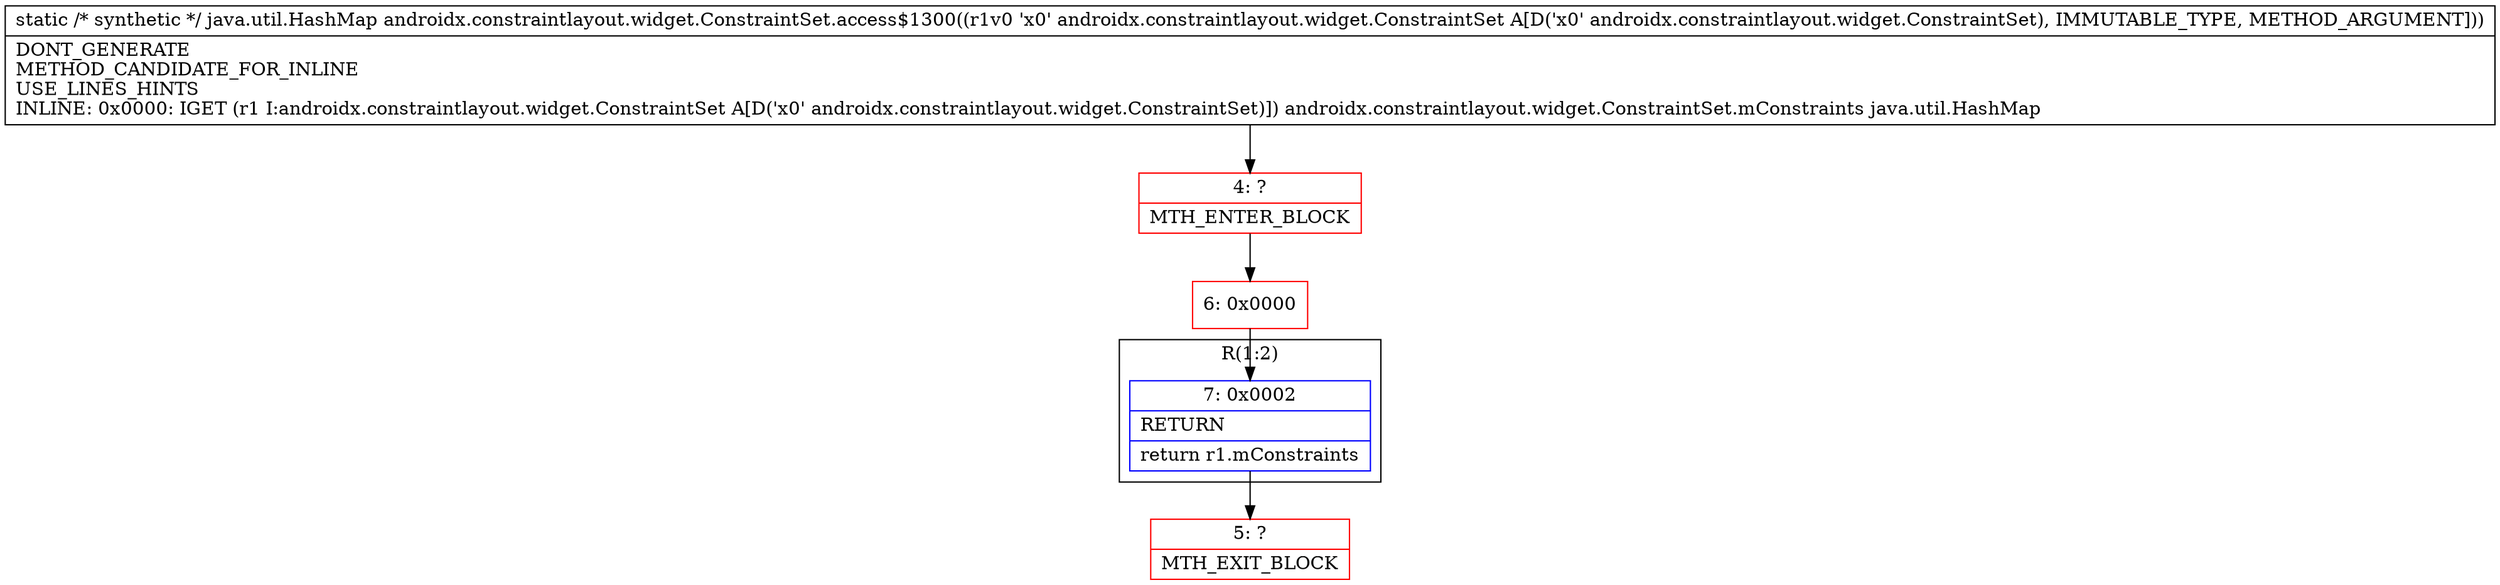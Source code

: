 digraph "CFG forandroidx.constraintlayout.widget.ConstraintSet.access$1300(Landroidx\/constraintlayout\/widget\/ConstraintSet;)Ljava\/util\/HashMap;" {
subgraph cluster_Region_212750138 {
label = "R(1:2)";
node [shape=record,color=blue];
Node_7 [shape=record,label="{7\:\ 0x0002|RETURN\l|return r1.mConstraints\l}"];
}
Node_4 [shape=record,color=red,label="{4\:\ ?|MTH_ENTER_BLOCK\l}"];
Node_6 [shape=record,color=red,label="{6\:\ 0x0000}"];
Node_5 [shape=record,color=red,label="{5\:\ ?|MTH_EXIT_BLOCK\l}"];
MethodNode[shape=record,label="{static \/* synthetic *\/ java.util.HashMap androidx.constraintlayout.widget.ConstraintSet.access$1300((r1v0 'x0' androidx.constraintlayout.widget.ConstraintSet A[D('x0' androidx.constraintlayout.widget.ConstraintSet), IMMUTABLE_TYPE, METHOD_ARGUMENT]))  | DONT_GENERATE\lMETHOD_CANDIDATE_FOR_INLINE\lUSE_LINES_HINTS\lINLINE: 0x0000: IGET  (r1 I:androidx.constraintlayout.widget.ConstraintSet A[D('x0' androidx.constraintlayout.widget.ConstraintSet)]) androidx.constraintlayout.widget.ConstraintSet.mConstraints java.util.HashMap\l}"];
MethodNode -> Node_4;Node_7 -> Node_5;
Node_4 -> Node_6;
Node_6 -> Node_7;
}

